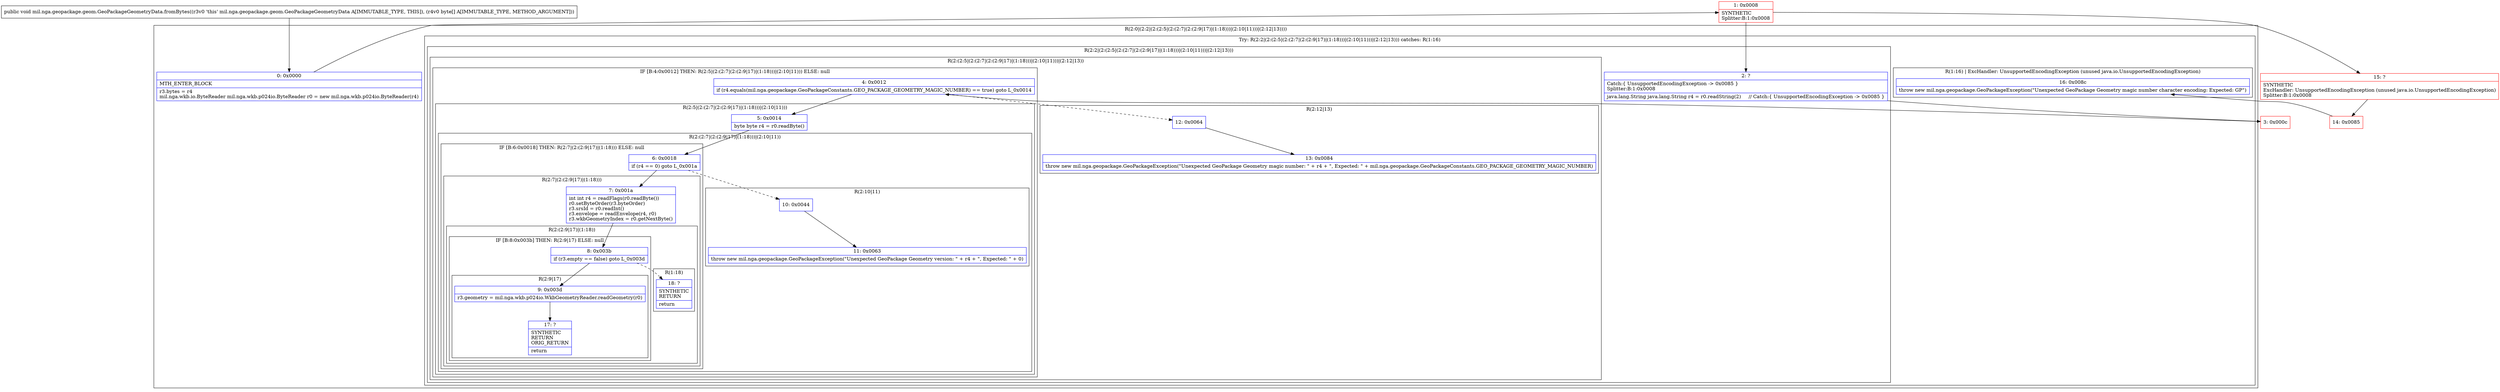 digraph "CFG formil.nga.geopackage.geom.GeoPackageGeometryData.fromBytes([B)V" {
subgraph cluster_Region_1582967250 {
label = "R(2:0|(2:2|(2:(2:5|(2:(2:7|(2:(2:9|17)|(1:18)))|(2:10|11)))|(2:12|13))))";
node [shape=record,color=blue];
Node_0 [shape=record,label="{0\:\ 0x0000|MTH_ENTER_BLOCK\l|r3.bytes = r4\lmil.nga.wkb.io.ByteReader mil.nga.wkb.p024io.ByteReader r0 = new mil.nga.wkb.p024io.ByteReader(r4)\l}"];
subgraph cluster_TryCatchRegion_1866162669 {
label = "Try: R(2:2|(2:(2:5|(2:(2:7|(2:(2:9|17)|(1:18)))|(2:10|11)))|(2:12|13))) catches: R(1:16)";
node [shape=record,color=blue];
subgraph cluster_Region_1240645025 {
label = "R(2:2|(2:(2:5|(2:(2:7|(2:(2:9|17)|(1:18)))|(2:10|11)))|(2:12|13)))";
node [shape=record,color=blue];
Node_2 [shape=record,label="{2\:\ ?|Catch:\{ UnsupportedEncodingException \-\> 0x0085 \}\lSplitter:B:1:0x0008\l|java.lang.String java.lang.String r4 = r0.readString(2)     \/\/ Catch:\{ UnsupportedEncodingException \-\> 0x0085 \}\l}"];
subgraph cluster_Region_1224065658 {
label = "R(2:(2:5|(2:(2:7|(2:(2:9|17)|(1:18)))|(2:10|11)))|(2:12|13))";
node [shape=record,color=blue];
subgraph cluster_IfRegion_1827575283 {
label = "IF [B:4:0x0012] THEN: R(2:5|(2:(2:7|(2:(2:9|17)|(1:18)))|(2:10|11))) ELSE: null";
node [shape=record,color=blue];
Node_4 [shape=record,label="{4\:\ 0x0012|if (r4.equals(mil.nga.geopackage.GeoPackageConstants.GEO_PACKAGE_GEOMETRY_MAGIC_NUMBER) == true) goto L_0x0014\l}"];
subgraph cluster_Region_1185289667 {
label = "R(2:5|(2:(2:7|(2:(2:9|17)|(1:18)))|(2:10|11)))";
node [shape=record,color=blue];
Node_5 [shape=record,label="{5\:\ 0x0014|byte byte r4 = r0.readByte()\l}"];
subgraph cluster_Region_836735829 {
label = "R(2:(2:7|(2:(2:9|17)|(1:18)))|(2:10|11))";
node [shape=record,color=blue];
subgraph cluster_IfRegion_288803062 {
label = "IF [B:6:0x0018] THEN: R(2:7|(2:(2:9|17)|(1:18))) ELSE: null";
node [shape=record,color=blue];
Node_6 [shape=record,label="{6\:\ 0x0018|if (r4 == 0) goto L_0x001a\l}"];
subgraph cluster_Region_1060537215 {
label = "R(2:7|(2:(2:9|17)|(1:18)))";
node [shape=record,color=blue];
Node_7 [shape=record,label="{7\:\ 0x001a|int int r4 = readFlags(r0.readByte())\lr0.setByteOrder(r3.byteOrder)\lr3.srsId = r0.readInt()\lr3.envelope = readEnvelope(r4, r0)\lr3.wkbGeometryIndex = r0.getNextByte()\l}"];
subgraph cluster_Region_682573350 {
label = "R(2:(2:9|17)|(1:18))";
node [shape=record,color=blue];
subgraph cluster_IfRegion_472843991 {
label = "IF [B:8:0x003b] THEN: R(2:9|17) ELSE: null";
node [shape=record,color=blue];
Node_8 [shape=record,label="{8\:\ 0x003b|if (r3.empty == false) goto L_0x003d\l}"];
subgraph cluster_Region_816654834 {
label = "R(2:9|17)";
node [shape=record,color=blue];
Node_9 [shape=record,label="{9\:\ 0x003d|r3.geometry = mil.nga.wkb.p024io.WkbGeometryReader.readGeometry(r0)\l}"];
Node_17 [shape=record,label="{17\:\ ?|SYNTHETIC\lRETURN\lORIG_RETURN\l|return\l}"];
}
}
subgraph cluster_Region_2049958202 {
label = "R(1:18)";
node [shape=record,color=blue];
Node_18 [shape=record,label="{18\:\ ?|SYNTHETIC\lRETURN\l|return\l}"];
}
}
}
}
subgraph cluster_Region_1208848795 {
label = "R(2:10|11)";
node [shape=record,color=blue];
Node_10 [shape=record,label="{10\:\ 0x0044}"];
Node_11 [shape=record,label="{11\:\ 0x0063|throw new mil.nga.geopackage.GeoPackageException(\"Unexpected GeoPackage Geometry version: \" + r4 + \", Expected: \" + 0)\l}"];
}
}
}
}
subgraph cluster_Region_445681056 {
label = "R(2:12|13)";
node [shape=record,color=blue];
Node_12 [shape=record,label="{12\:\ 0x0064}"];
Node_13 [shape=record,label="{13\:\ 0x0084|throw new mil.nga.geopackage.GeoPackageException(\"Unexpected GeoPackage Geometry magic number: \" + r4 + \", Expected: \" + mil.nga.geopackage.GeoPackageConstants.GEO_PACKAGE_GEOMETRY_MAGIC_NUMBER)\l}"];
}
}
}
subgraph cluster_Region_925339665 {
label = "R(1:16) | ExcHandler: UnsupportedEncodingException (unused java.io.UnsupportedEncodingException)\l";
node [shape=record,color=blue];
Node_16 [shape=record,label="{16\:\ 0x008c|throw new mil.nga.geopackage.GeoPackageException(\"Unexpected GeoPackage Geometry magic number character encoding: Expected: GP\")\l}"];
}
}
}
subgraph cluster_Region_925339665 {
label = "R(1:16) | ExcHandler: UnsupportedEncodingException (unused java.io.UnsupportedEncodingException)\l";
node [shape=record,color=blue];
Node_16 [shape=record,label="{16\:\ 0x008c|throw new mil.nga.geopackage.GeoPackageException(\"Unexpected GeoPackage Geometry magic number character encoding: Expected: GP\")\l}"];
}
Node_1 [shape=record,color=red,label="{1\:\ 0x0008|SYNTHETIC\lSplitter:B:1:0x0008\l}"];
Node_3 [shape=record,color=red,label="{3\:\ 0x000c}"];
Node_14 [shape=record,color=red,label="{14\:\ 0x0085}"];
Node_15 [shape=record,color=red,label="{15\:\ ?|SYNTHETIC\lExcHandler: UnsupportedEncodingException (unused java.io.UnsupportedEncodingException)\lSplitter:B:1:0x0008\l}"];
MethodNode[shape=record,label="{public void mil.nga.geopackage.geom.GeoPackageGeometryData.fromBytes((r3v0 'this' mil.nga.geopackage.geom.GeoPackageGeometryData A[IMMUTABLE_TYPE, THIS]), (r4v0 byte[] A[IMMUTABLE_TYPE, METHOD_ARGUMENT])) }"];
MethodNode -> Node_0;
Node_0 -> Node_1;
Node_2 -> Node_3;
Node_4 -> Node_5;
Node_4 -> Node_12[style=dashed];
Node_5 -> Node_6;
Node_6 -> Node_7;
Node_6 -> Node_10[style=dashed];
Node_7 -> Node_8;
Node_8 -> Node_9;
Node_8 -> Node_18[style=dashed];
Node_9 -> Node_17;
Node_10 -> Node_11;
Node_12 -> Node_13;
Node_1 -> Node_2;
Node_1 -> Node_15;
Node_3 -> Node_4;
Node_14 -> Node_16;
Node_15 -> Node_14;
}

